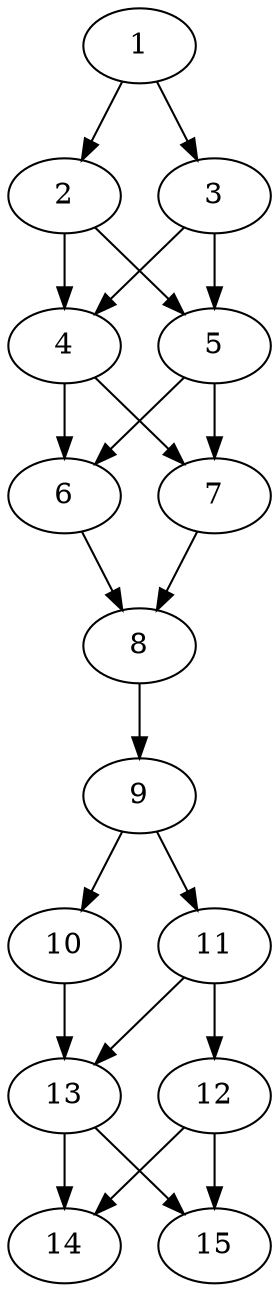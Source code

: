 // DAG automatically generated by daggen at Thu Oct  3 13:59:27 2019
// ./daggen --dot -n 15 --ccr 0.5 --fat 0.3 --regular 0.9 --density 0.9 --mindata 5242880 --maxdata 52428800 
digraph G {
  1 [size="34727936", alpha="0.00", expect_size="17363968"] 
  1 -> 2 [size ="17363968"]
  1 -> 3 [size ="17363968"]
  2 [size="67264512", alpha="0.16", expect_size="33632256"] 
  2 -> 4 [size ="33632256"]
  2 -> 5 [size ="33632256"]
  3 [size="102615040", alpha="0.16", expect_size="51307520"] 
  3 -> 4 [size ="51307520"]
  3 -> 5 [size ="51307520"]
  4 [size="18135040", alpha="0.13", expect_size="9067520"] 
  4 -> 6 [size ="9067520"]
  4 -> 7 [size ="9067520"]
  5 [size="30308352", alpha="0.12", expect_size="15154176"] 
  5 -> 6 [size ="15154176"]
  5 -> 7 [size ="15154176"]
  6 [size="40445952", alpha="0.20", expect_size="20222976"] 
  6 -> 8 [size ="20222976"]
  7 [size="28348416", alpha="0.13", expect_size="14174208"] 
  7 -> 8 [size ="14174208"]
  8 [size="29503488", alpha="0.04", expect_size="14751744"] 
  8 -> 9 [size ="14751744"]
  9 [size="24872960", alpha="0.11", expect_size="12436480"] 
  9 -> 10 [size ="12436480"]
  9 -> 11 [size ="12436480"]
  10 [size="58636288", alpha="0.06", expect_size="29318144"] 
  10 -> 13 [size ="29318144"]
  11 [size="20590592", alpha="0.12", expect_size="10295296"] 
  11 -> 12 [size ="10295296"]
  11 -> 13 [size ="10295296"]
  12 [size="21377024", alpha="0.06", expect_size="10688512"] 
  12 -> 14 [size ="10688512"]
  12 -> 15 [size ="10688512"]
  13 [size="96808960", alpha="0.18", expect_size="48404480"] 
  13 -> 14 [size ="48404480"]
  13 -> 15 [size ="48404480"]
  14 [size="79628288", alpha="0.04", expect_size="39814144"] 
  15 [size="46503936", alpha="0.17", expect_size="23251968"] 
}
